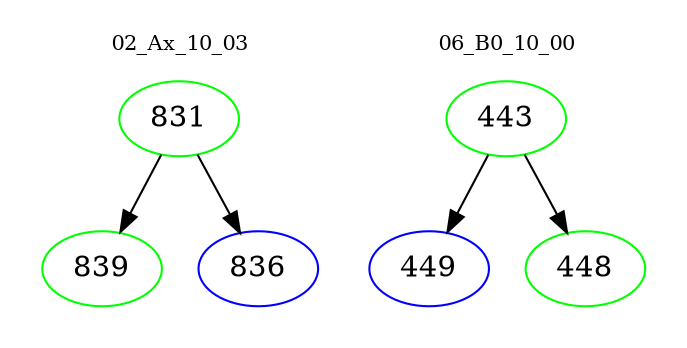 digraph{
subgraph cluster_0 {
color = white
label = "02_Ax_10_03";
fontsize=10;
T0_831 [label="831", color="green"]
T0_831 -> T0_839 [color="black"]
T0_839 [label="839", color="green"]
T0_831 -> T0_836 [color="black"]
T0_836 [label="836", color="blue"]
}
subgraph cluster_1 {
color = white
label = "06_B0_10_00";
fontsize=10;
T1_443 [label="443", color="green"]
T1_443 -> T1_449 [color="black"]
T1_449 [label="449", color="blue"]
T1_443 -> T1_448 [color="black"]
T1_448 [label="448", color="green"]
}
}
